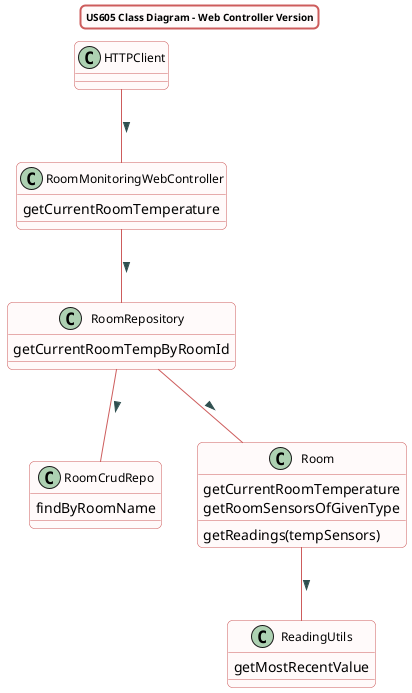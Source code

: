 @startuml
title US605 Class Diagram - Web Controller Version

skinparam titleBorderRoundCorner 10
skinparam titleBorderThickness 2
skinparam titleBorderColor indianred
skinparam titleBackgroundColor Snow
skinparam FontName quicksand
skinparam titleFontSize 10
skinparam roundcorner 10


skinparam class {
 BorderColor indianred
 BackgroundColor indianred
 BackgroundColor Snow
  roundcorner 10
  ArrowFontName Verdana
  ArrowColor indianred
  ArrowFontColor darkslategrey
  FontSize 12
}



HTTPClient -- RoomMonitoringWebController : >
RoomMonitoringWebController -- RoomRepository : >
RoomRepository -- RoomCrudRepo : >
RoomRepository -- Room : >
Room -- ReadingUtils : >

class RoomMonitoringWebController {
getCurrentRoomTemperature
}

class RoomRepository{
getCurrentRoomTempByRoomId
}

class RoomCrudRepo{
findByRoomName
}

class Room{
getCurrentRoomTemperature
getRoomSensorsOfGivenType
getReadings(tempSensors)
}

class ReadingUtils{
getMostRecentValue
}

@enduml